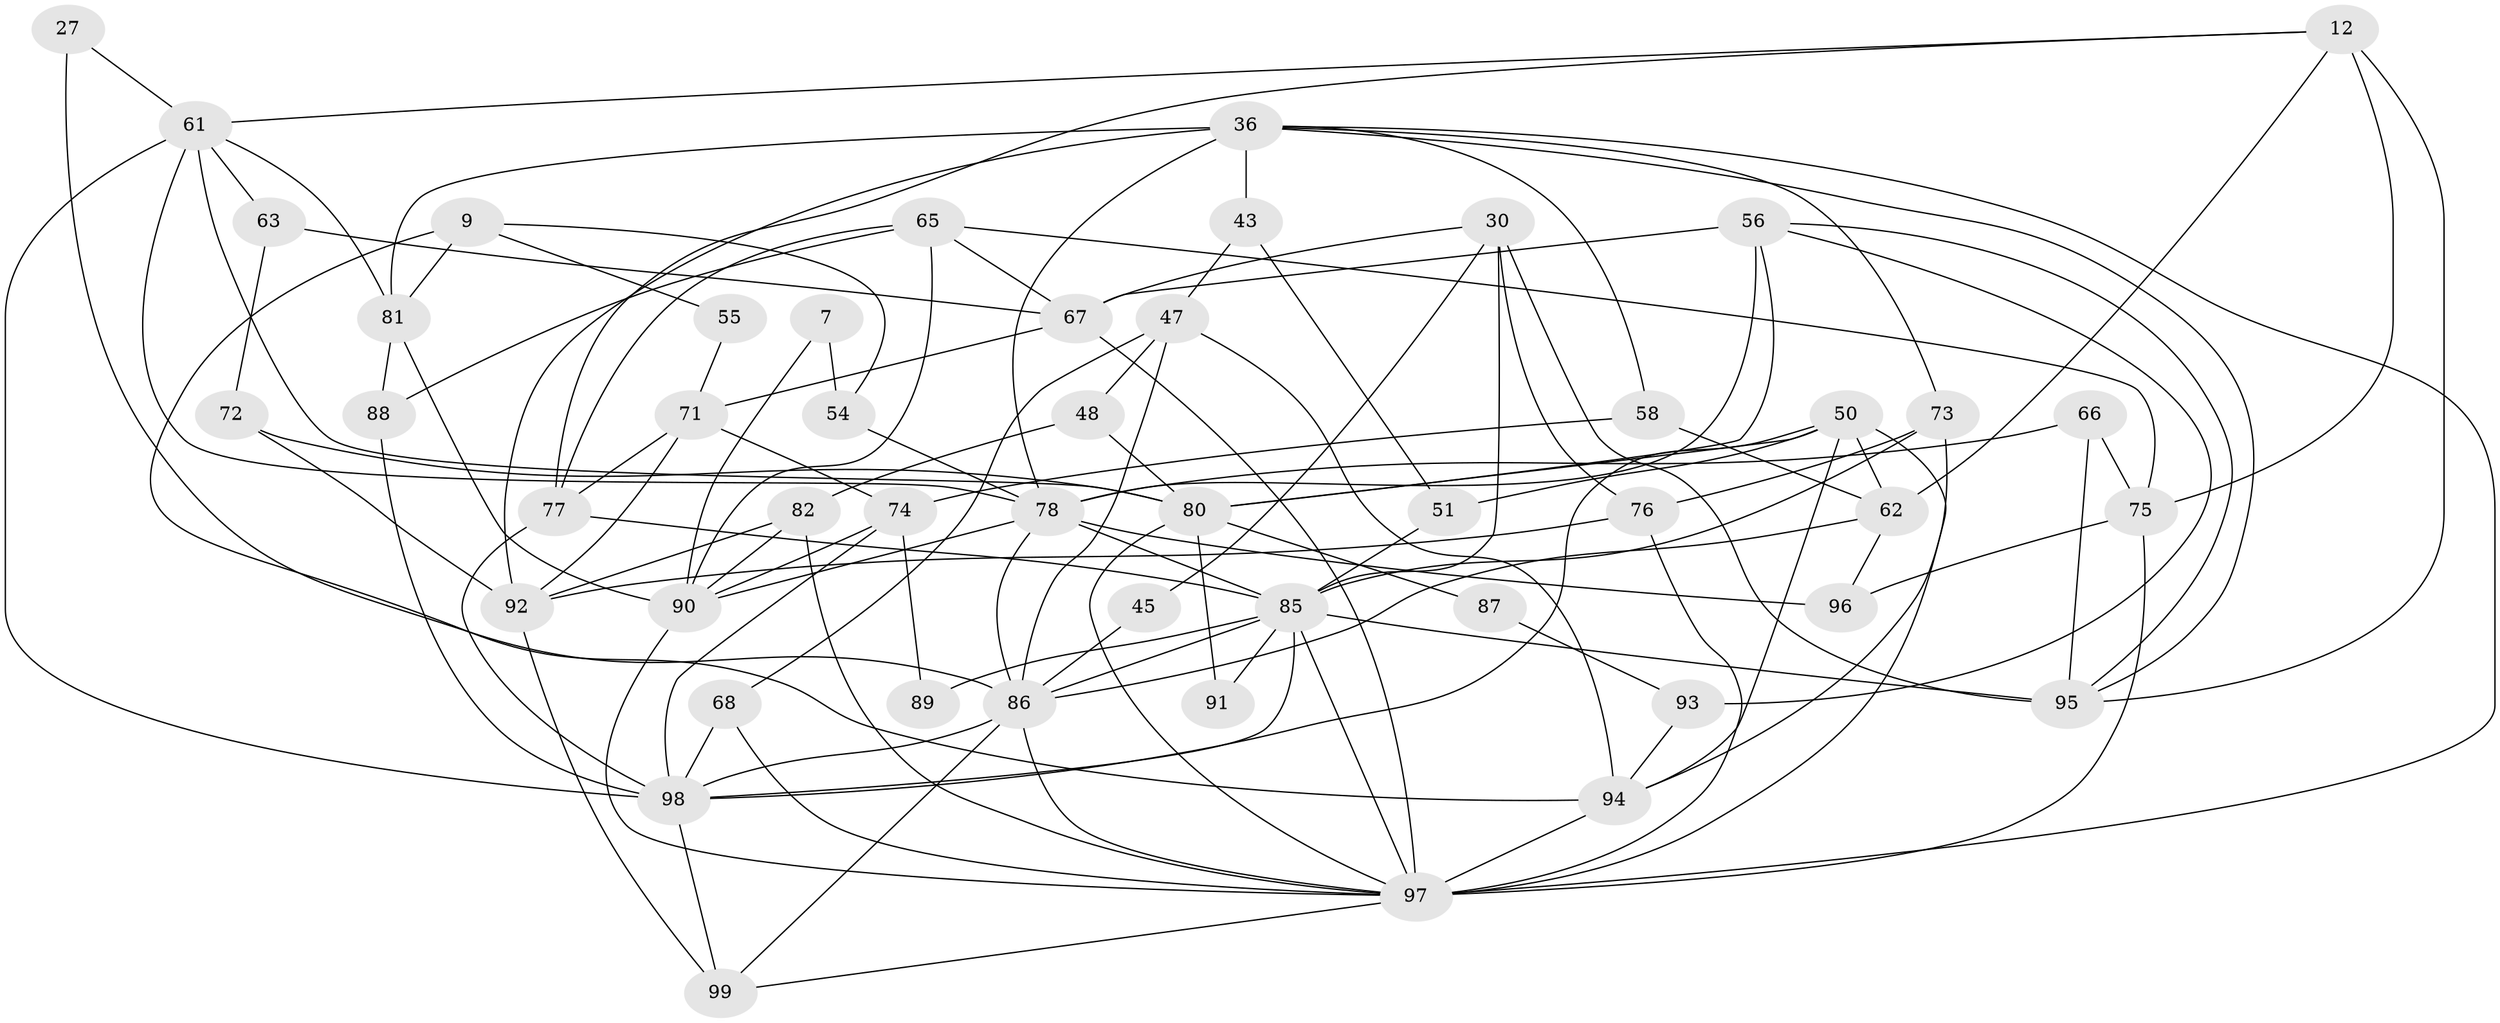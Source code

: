 // original degree distribution, {3: 0.2222222222222222, 6: 0.15151515151515152, 5: 0.1414141414141414, 2: 0.16161616161616163, 4: 0.29292929292929293, 7: 0.020202020202020204, 8: 0.010101010101010102}
// Generated by graph-tools (version 1.1) at 2025/52/03/04/25 21:52:11]
// undirected, 49 vertices, 118 edges
graph export_dot {
graph [start="1"]
  node [color=gray90,style=filled];
  7;
  9;
  12 [super="+5"];
  27;
  30;
  36 [super="+21"];
  43 [super="+1"];
  45;
  47 [super="+13"];
  48;
  50 [super="+22"];
  51;
  54;
  55;
  56;
  58;
  61 [super="+31"];
  62 [super="+24"];
  63;
  65 [super="+39"];
  66;
  67 [super="+64"];
  68;
  71;
  72 [super="+35"];
  73;
  74;
  75;
  76;
  77 [super="+59"];
  78 [super="+10+18+70"];
  80 [super="+25+60"];
  81 [super="+6+37+44"];
  82 [super="+28"];
  85 [super="+49+11+41+38"];
  86 [super="+15+42"];
  87;
  88;
  89;
  90 [super="+23+40"];
  91;
  92 [super="+26"];
  93;
  94 [super="+33"];
  95 [super="+2"];
  96 [super="+79"];
  97 [super="+46+83+84"];
  98 [super="+29+69"];
  99 [super="+17"];
  7 -- 54;
  7 -- 90;
  9 -- 54;
  9 -- 81;
  9 -- 55;
  9 -- 94;
  12 -- 75 [weight=2];
  12 -- 77 [weight=2];
  12 -- 95;
  12 -- 61;
  12 -- 62;
  27 -- 61;
  27 -- 86;
  30 -- 95 [weight=2];
  30 -- 76;
  30 -- 45;
  30 -- 85;
  30 -- 67;
  36 -- 43;
  36 -- 95 [weight=2];
  36 -- 73;
  36 -- 58;
  36 -- 92;
  36 -- 81 [weight=3];
  36 -- 78;
  36 -- 97;
  43 -- 51;
  43 -- 47;
  45 -- 86;
  47 -- 68;
  47 -- 48;
  47 -- 94 [weight=2];
  47 -- 86 [weight=2];
  48 -- 82;
  48 -- 80;
  50 -- 62 [weight=2];
  50 -- 51;
  50 -- 94;
  50 -- 80 [weight=2];
  50 -- 98;
  50 -- 97;
  51 -- 85;
  54 -- 78 [weight=2];
  55 -- 71;
  56 -- 67;
  56 -- 93;
  56 -- 95;
  56 -- 78 [weight=2];
  56 -- 80;
  58 -- 74;
  58 -- 62;
  61 -- 98 [weight=2];
  61 -- 63;
  61 -- 81 [weight=2];
  61 -- 78;
  61 -- 80;
  62 -- 86 [weight=2];
  62 -- 96;
  63 -- 72;
  63 -- 67;
  65 -- 67;
  65 -- 88;
  65 -- 90;
  65 -- 75;
  65 -- 77;
  66 -- 95 [weight=2];
  66 -- 75;
  66 -- 78;
  67 -- 97;
  67 -- 71;
  68 -- 98;
  68 -- 97;
  71 -- 74;
  71 -- 77;
  71 -- 92;
  72 -- 80 [weight=2];
  72 -- 92 [weight=2];
  73 -- 94;
  73 -- 76;
  73 -- 85;
  74 -- 89;
  74 -- 90 [weight=2];
  74 -- 98;
  75 -- 96;
  75 -- 97 [weight=3];
  76 -- 92;
  76 -- 97;
  77 -- 85;
  77 -- 98;
  78 -- 86;
  78 -- 90;
  78 -- 96 [weight=2];
  78 -- 85 [weight=2];
  80 -- 91;
  80 -- 87;
  80 -- 97;
  81 -- 90 [weight=3];
  81 -- 88;
  82 -- 97;
  82 -- 90;
  82 -- 92 [weight=2];
  85 -- 91;
  85 -- 86 [weight=3];
  85 -- 95;
  85 -- 89;
  85 -- 98 [weight=2];
  85 -- 97;
  86 -- 99;
  86 -- 98;
  86 -- 97;
  87 -- 93;
  88 -- 98;
  90 -- 97;
  92 -- 99;
  93 -- 94;
  94 -- 97;
  97 -- 99;
  98 -- 99;
}
